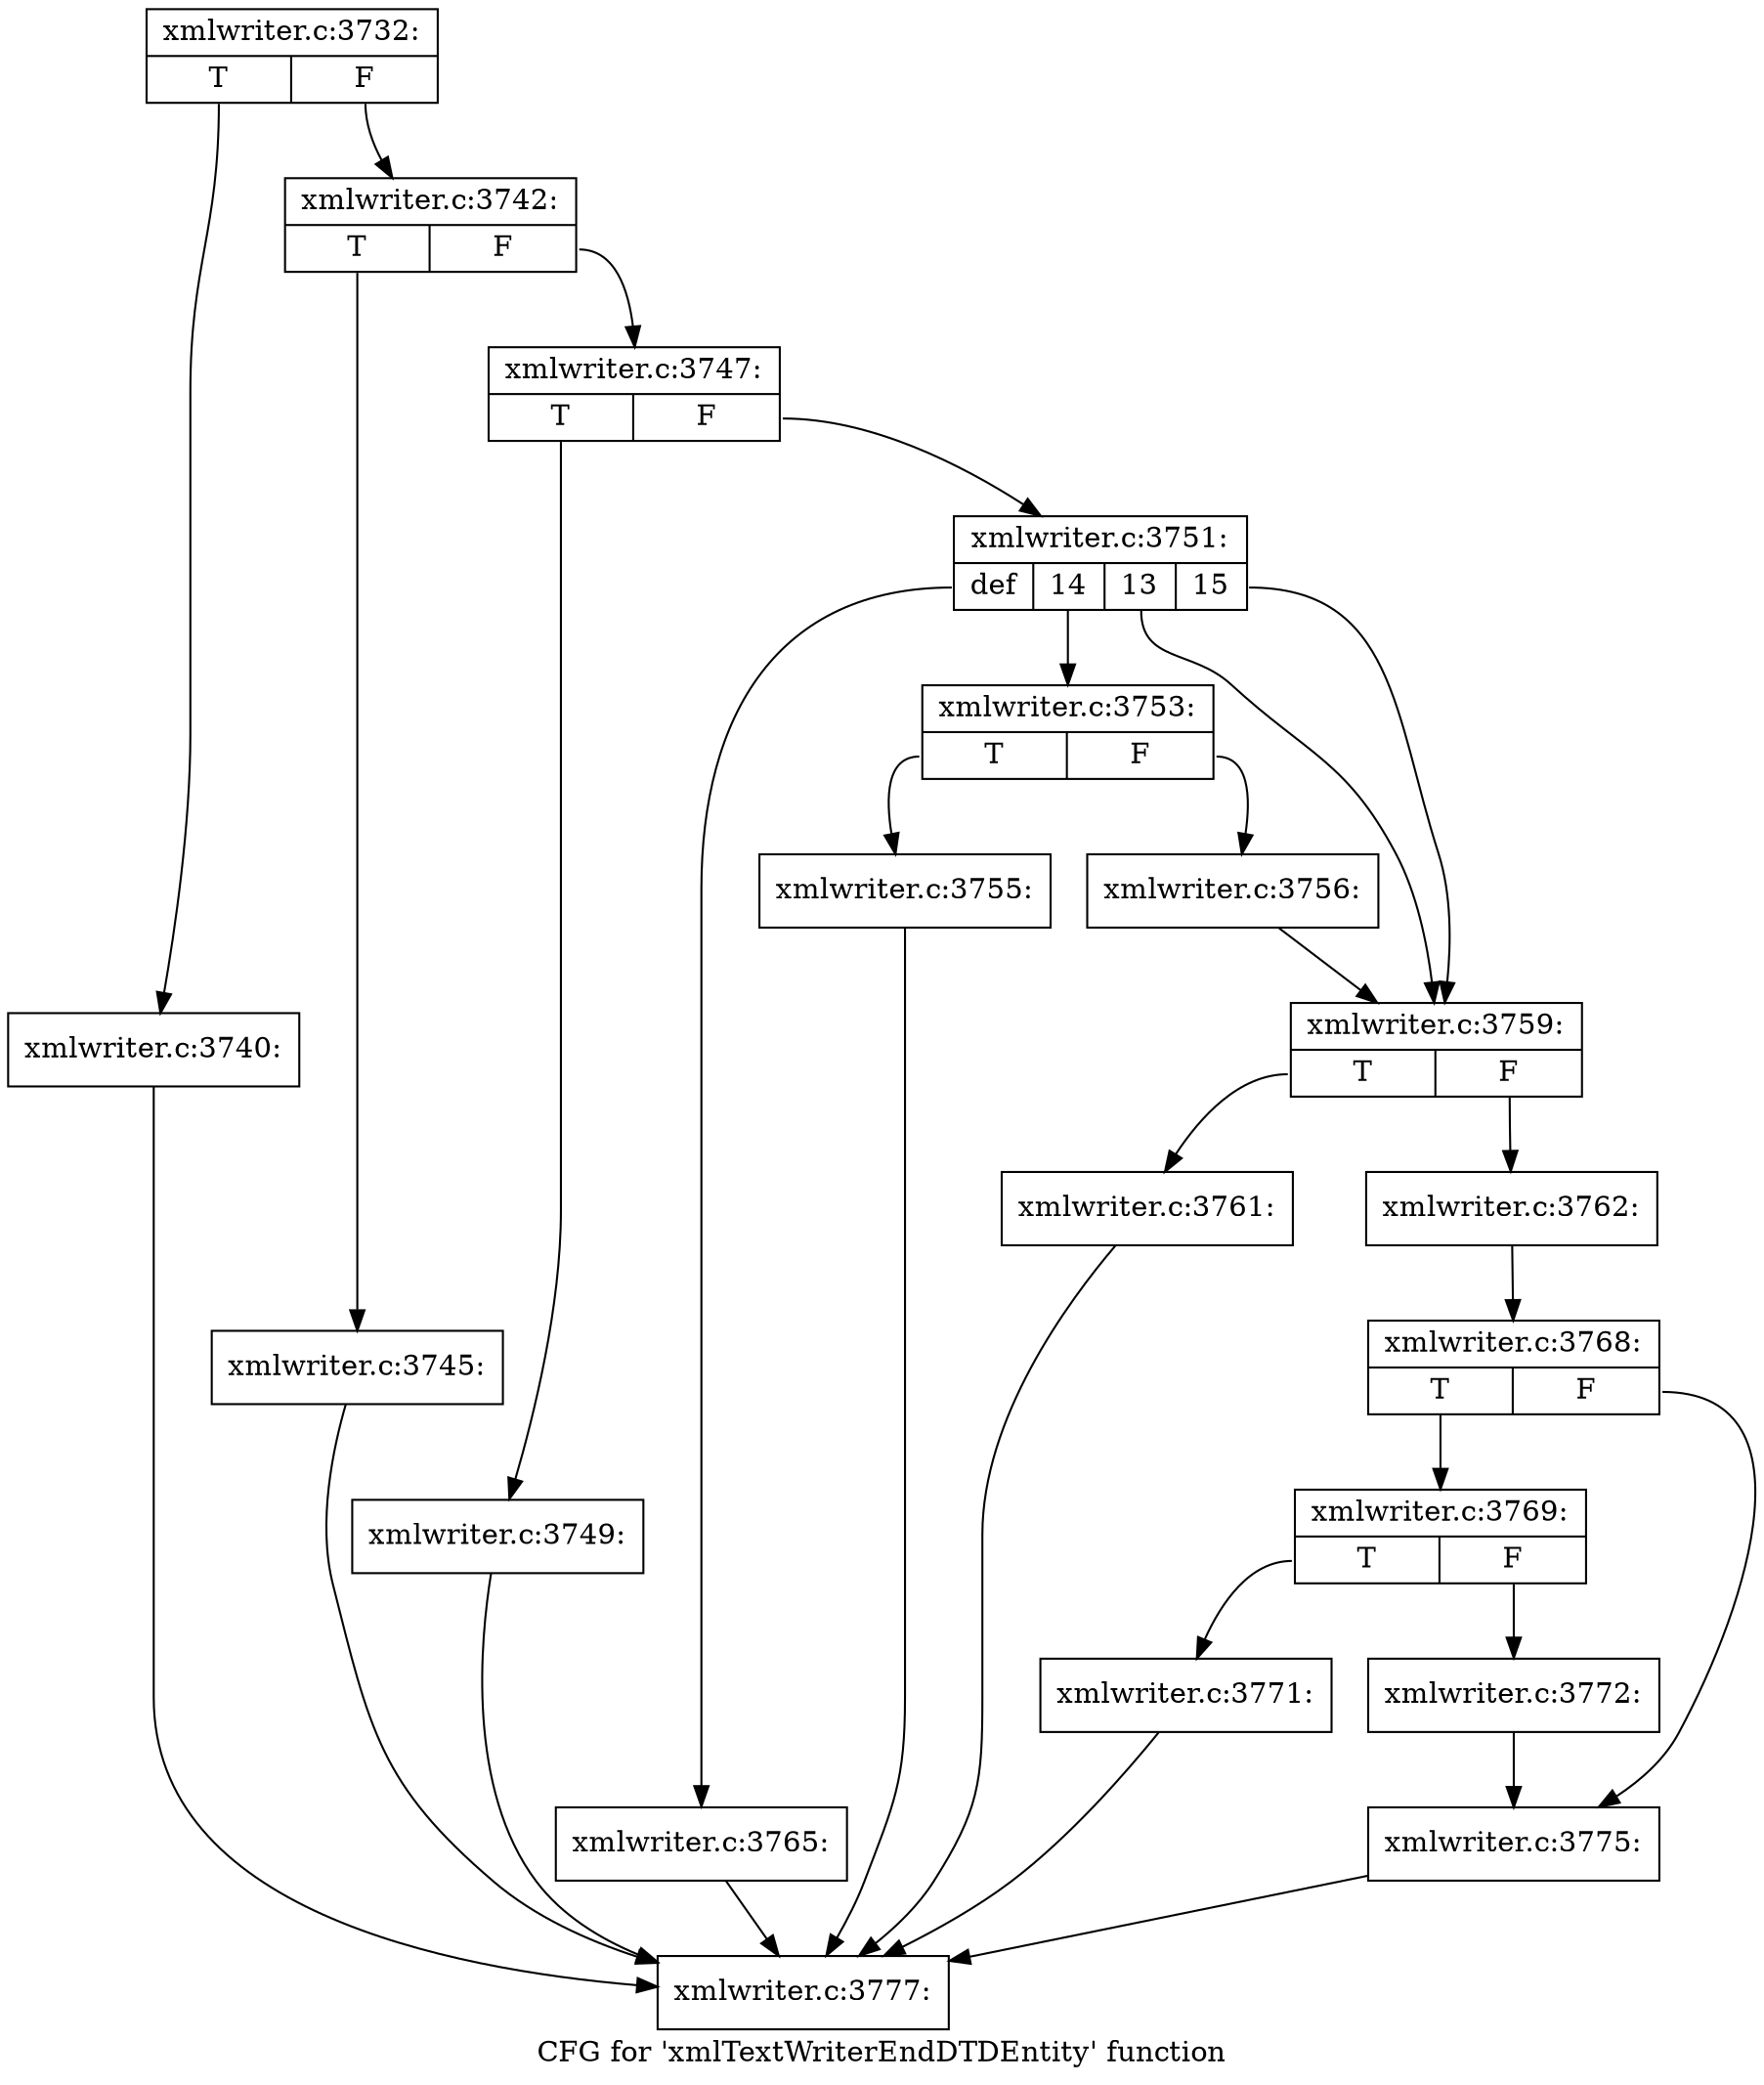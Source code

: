 digraph "CFG for 'xmlTextWriterEndDTDEntity' function" {
	label="CFG for 'xmlTextWriterEndDTDEntity' function";

	Node0x40d1790 [shape=record,label="{xmlwriter.c:3732:|{<s0>T|<s1>F}}"];
	Node0x40d1790:s0 -> Node0x3ff9e20;
	Node0x40d1790:s1 -> Node0x3ff9e70;
	Node0x3ff9e20 [shape=record,label="{xmlwriter.c:3740:}"];
	Node0x3ff9e20 -> Node0x40d1d50;
	Node0x3ff9e70 [shape=record,label="{xmlwriter.c:3742:|{<s0>T|<s1>F}}"];
	Node0x3ff9e70:s0 -> Node0x3ffa770;
	Node0x3ff9e70:s1 -> Node0x3ffa7c0;
	Node0x3ffa770 [shape=record,label="{xmlwriter.c:3745:}"];
	Node0x3ffa770 -> Node0x40d1d50;
	Node0x3ffa7c0 [shape=record,label="{xmlwriter.c:3747:|{<s0>T|<s1>F}}"];
	Node0x3ffa7c0:s0 -> Node0x3ffaf10;
	Node0x3ffa7c0:s1 -> Node0x3ffaf60;
	Node0x3ffaf10 [shape=record,label="{xmlwriter.c:3749:}"];
	Node0x3ffaf10 -> Node0x40d1d50;
	Node0x3ffaf60 [shape=record,label="{xmlwriter.c:3751:|{<s0>def|<s1>14|<s2>13|<s3>15}}"];
	Node0x3ffaf60:s0 -> Node0x3ffb590;
	Node0x3ffaf60:s1 -> Node0x3ffb8d0;
	Node0x3ffaf60:s2 -> Node0x3ffc5a0;
	Node0x3ffaf60:s3 -> Node0x3ffc5a0;
	Node0x3ffb8d0 [shape=record,label="{xmlwriter.c:3753:|{<s0>T|<s1>F}}"];
	Node0x3ffb8d0:s0 -> Node0x3ffbf10;
	Node0x3ffb8d0:s1 -> Node0x3ffbf60;
	Node0x3ffbf10 [shape=record,label="{xmlwriter.c:3755:}"];
	Node0x3ffbf10 -> Node0x40d1d50;
	Node0x3ffbf60 [shape=record,label="{xmlwriter.c:3756:}"];
	Node0x3ffbf60 -> Node0x3ffc5a0;
	Node0x3ffc5a0 [shape=record,label="{xmlwriter.c:3759:|{<s0>T|<s1>F}}"];
	Node0x3ffc5a0:s0 -> Node0x3ffca90;
	Node0x3ffc5a0:s1 -> Node0x3ffcae0;
	Node0x3ffca90 [shape=record,label="{xmlwriter.c:3761:}"];
	Node0x3ffca90 -> Node0x40d1d50;
	Node0x3ffcae0 [shape=record,label="{xmlwriter.c:3762:}"];
	Node0x3ffcae0 -> Node0x3ffb380;
	Node0x3ffb590 [shape=record,label="{xmlwriter.c:3765:}"];
	Node0x3ffb590 -> Node0x40d1d50;
	Node0x3ffb380 [shape=record,label="{xmlwriter.c:3768:|{<s0>T|<s1>F}}"];
	Node0x3ffb380:s0 -> Node0x3ffd420;
	Node0x3ffb380:s1 -> Node0x3ffd470;
	Node0x3ffd420 [shape=record,label="{xmlwriter.c:3769:|{<s0>T|<s1>F}}"];
	Node0x3ffd420:s0 -> Node0x3ffdc40;
	Node0x3ffd420:s1 -> Node0x3ffdc90;
	Node0x3ffdc40 [shape=record,label="{xmlwriter.c:3771:}"];
	Node0x3ffdc40 -> Node0x40d1d50;
	Node0x3ffdc90 [shape=record,label="{xmlwriter.c:3772:}"];
	Node0x3ffdc90 -> Node0x3ffd470;
	Node0x3ffd470 [shape=record,label="{xmlwriter.c:3775:}"];
	Node0x3ffd470 -> Node0x40d1d50;
	Node0x40d1d50 [shape=record,label="{xmlwriter.c:3777:}"];
}
